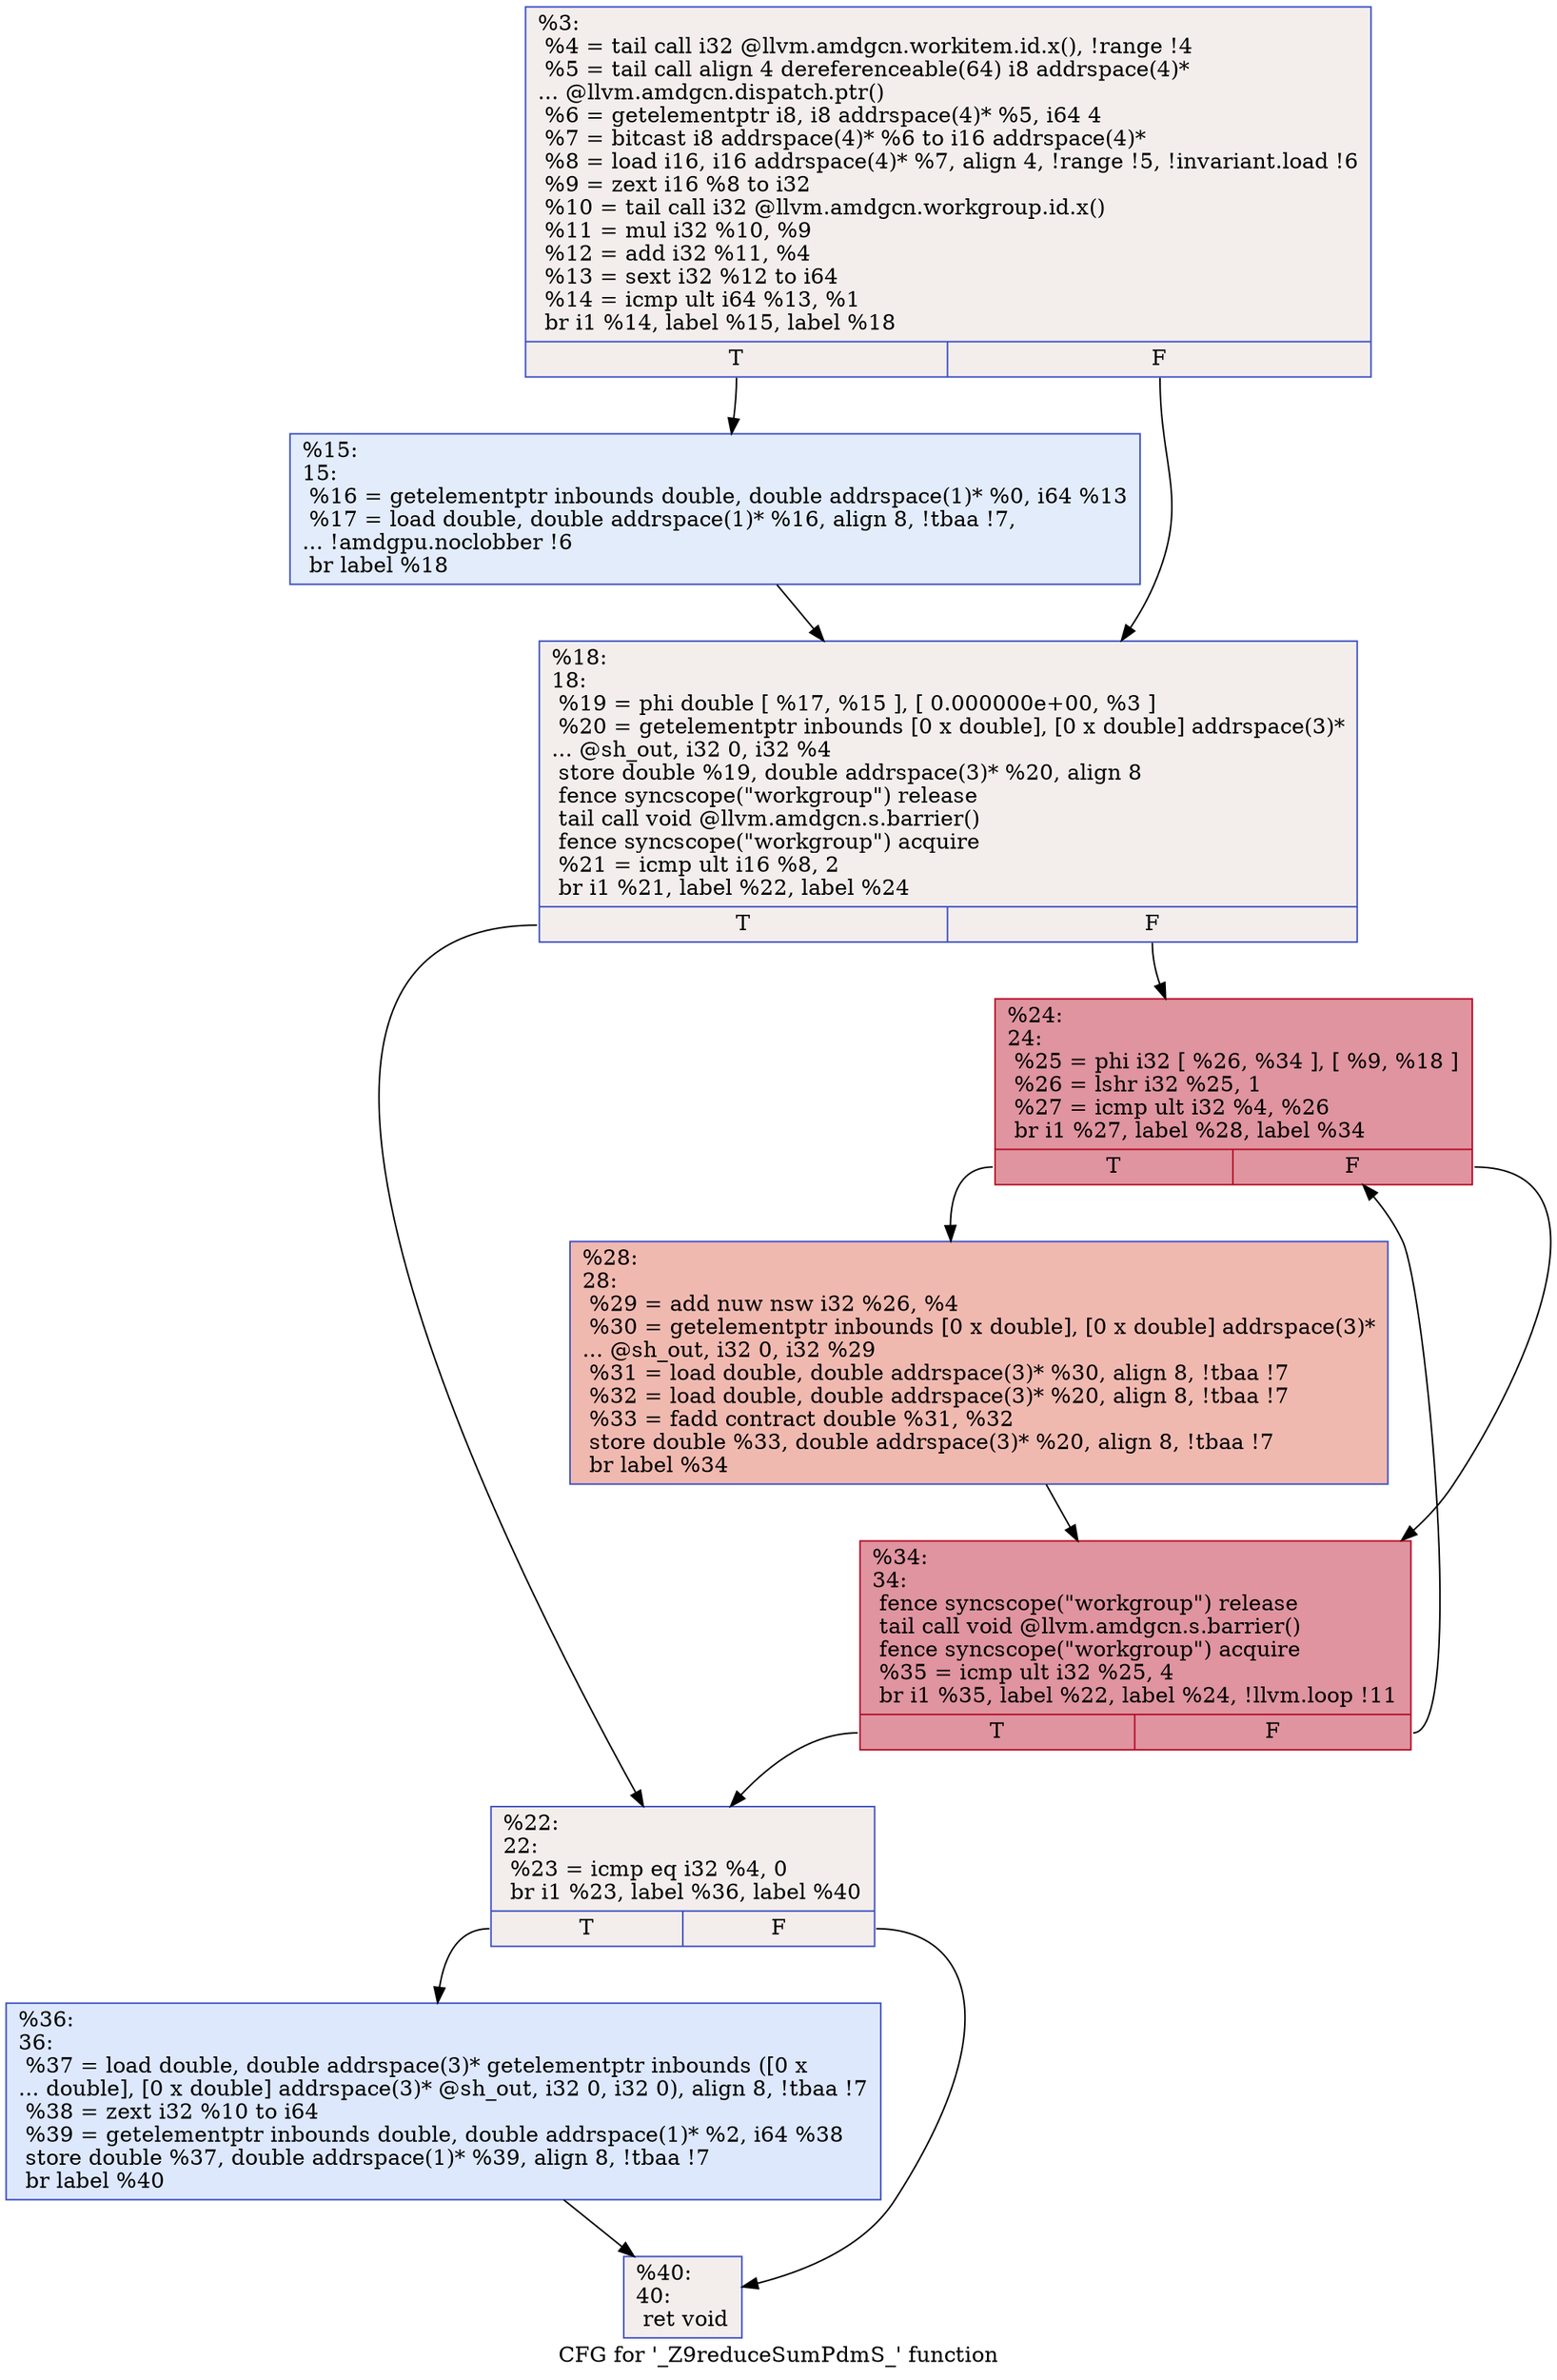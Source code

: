 digraph "CFG for '_Z9reduceSumPdmS_' function" {
	label="CFG for '_Z9reduceSumPdmS_' function";

	Node0x55ecea0 [shape=record,color="#3d50c3ff", style=filled, fillcolor="#e3d9d370",label="{%3:\l  %4 = tail call i32 @llvm.amdgcn.workitem.id.x(), !range !4\l  %5 = tail call align 4 dereferenceable(64) i8 addrspace(4)*\l... @llvm.amdgcn.dispatch.ptr()\l  %6 = getelementptr i8, i8 addrspace(4)* %5, i64 4\l  %7 = bitcast i8 addrspace(4)* %6 to i16 addrspace(4)*\l  %8 = load i16, i16 addrspace(4)* %7, align 4, !range !5, !invariant.load !6\l  %9 = zext i16 %8 to i32\l  %10 = tail call i32 @llvm.amdgcn.workgroup.id.x()\l  %11 = mul i32 %10, %9\l  %12 = add i32 %11, %4\l  %13 = sext i32 %12 to i64\l  %14 = icmp ult i64 %13, %1\l  br i1 %14, label %15, label %18\l|{<s0>T|<s1>F}}"];
	Node0x55ecea0:s0 -> Node0x55eede0;
	Node0x55ecea0:s1 -> Node0x55eee70;
	Node0x55eede0 [shape=record,color="#3d50c3ff", style=filled, fillcolor="#bfd3f670",label="{%15:\l15:                                               \l  %16 = getelementptr inbounds double, double addrspace(1)* %0, i64 %13\l  %17 = load double, double addrspace(1)* %16, align 8, !tbaa !7,\l... !amdgpu.noclobber !6\l  br label %18\l}"];
	Node0x55eede0 -> Node0x55eee70;
	Node0x55eee70 [shape=record,color="#3d50c3ff", style=filled, fillcolor="#e3d9d370",label="{%18:\l18:                                               \l  %19 = phi double [ %17, %15 ], [ 0.000000e+00, %3 ]\l  %20 = getelementptr inbounds [0 x double], [0 x double] addrspace(3)*\l... @sh_out, i32 0, i32 %4\l  store double %19, double addrspace(3)* %20, align 8\l  fence syncscope(\"workgroup\") release\l  tail call void @llvm.amdgcn.s.barrier()\l  fence syncscope(\"workgroup\") acquire\l  %21 = icmp ult i16 %8, 2\l  br i1 %21, label %22, label %24\l|{<s0>T|<s1>F}}"];
	Node0x55eee70:s0 -> Node0x55f0940;
	Node0x55eee70:s1 -> Node0x55f09d0;
	Node0x55f0940 [shape=record,color="#3d50c3ff", style=filled, fillcolor="#e3d9d370",label="{%22:\l22:                                               \l  %23 = icmp eq i32 %4, 0\l  br i1 %23, label %36, label %40\l|{<s0>T|<s1>F}}"];
	Node0x55f0940:s0 -> Node0x55f0ba0;
	Node0x55f0940:s1 -> Node0x55f0bf0;
	Node0x55f09d0 [shape=record,color="#b70d28ff", style=filled, fillcolor="#b70d2870",label="{%24:\l24:                                               \l  %25 = phi i32 [ %26, %34 ], [ %9, %18 ]\l  %26 = lshr i32 %25, 1\l  %27 = icmp ult i32 %4, %26\l  br i1 %27, label %28, label %34\l|{<s0>T|<s1>F}}"];
	Node0x55f09d0:s0 -> Node0x55f0ff0;
	Node0x55f09d0:s1 -> Node0x55f0d60;
	Node0x55f0ff0 [shape=record,color="#3d50c3ff", style=filled, fillcolor="#de614d70",label="{%28:\l28:                                               \l  %29 = add nuw nsw i32 %26, %4\l  %30 = getelementptr inbounds [0 x double], [0 x double] addrspace(3)*\l... @sh_out, i32 0, i32 %29\l  %31 = load double, double addrspace(3)* %30, align 8, !tbaa !7\l  %32 = load double, double addrspace(3)* %20, align 8, !tbaa !7\l  %33 = fadd contract double %31, %32\l  store double %33, double addrspace(3)* %20, align 8, !tbaa !7\l  br label %34\l}"];
	Node0x55f0ff0 -> Node0x55f0d60;
	Node0x55f0d60 [shape=record,color="#b70d28ff", style=filled, fillcolor="#b70d2870",label="{%34:\l34:                                               \l  fence syncscope(\"workgroup\") release\l  tail call void @llvm.amdgcn.s.barrier()\l  fence syncscope(\"workgroup\") acquire\l  %35 = icmp ult i32 %25, 4\l  br i1 %35, label %22, label %24, !llvm.loop !11\l|{<s0>T|<s1>F}}"];
	Node0x55f0d60:s0 -> Node0x55f0940;
	Node0x55f0d60:s1 -> Node0x55f09d0;
	Node0x55f0ba0 [shape=record,color="#3d50c3ff", style=filled, fillcolor="#b2ccfb70",label="{%36:\l36:                                               \l  %37 = load double, double addrspace(3)* getelementptr inbounds ([0 x\l... double], [0 x double] addrspace(3)* @sh_out, i32 0, i32 0), align 8, !tbaa !7\l  %38 = zext i32 %10 to i64\l  %39 = getelementptr inbounds double, double addrspace(1)* %2, i64 %38\l  store double %37, double addrspace(1)* %39, align 8, !tbaa !7\l  br label %40\l}"];
	Node0x55f0ba0 -> Node0x55f0bf0;
	Node0x55f0bf0 [shape=record,color="#3d50c3ff", style=filled, fillcolor="#e3d9d370",label="{%40:\l40:                                               \l  ret void\l}"];
}
